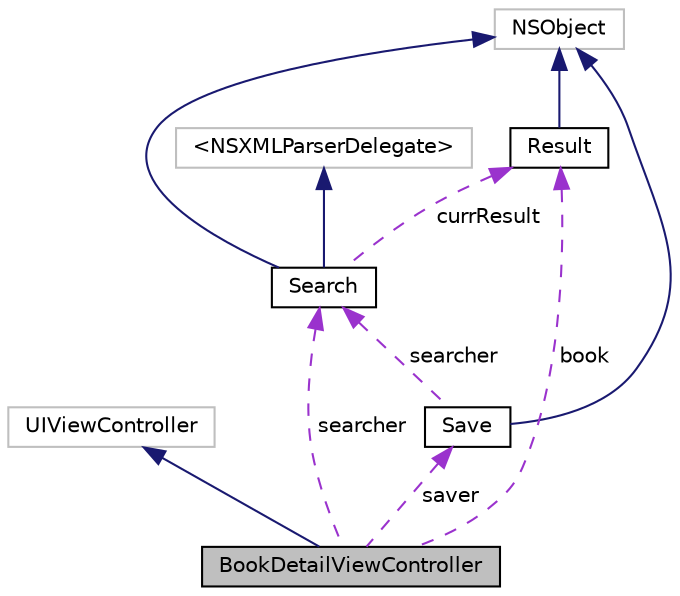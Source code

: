 digraph "BookDetailViewController"
{
  edge [fontname="Helvetica",fontsize="10",labelfontname="Helvetica",labelfontsize="10"];
  node [fontname="Helvetica",fontsize="10",shape=record];
  Node1 [label="BookDetailViewController",height=0.2,width=0.4,color="black", fillcolor="grey75", style="filled", fontcolor="black"];
  Node2 -> Node1 [dir="back",color="midnightblue",fontsize="10",style="solid"];
  Node2 [label="UIViewController",height=0.2,width=0.4,color="grey75", fillcolor="white", style="filled"];
  Node3 -> Node1 [dir="back",color="darkorchid3",fontsize="10",style="dashed",label=" searcher" ];
  Node3 [label="Search",height=0.2,width=0.4,color="black", fillcolor="white", style="filled",URL="$interface_search.html"];
  Node4 -> Node3 [dir="back",color="midnightblue",fontsize="10",style="solid"];
  Node4 [label="NSObject",height=0.2,width=0.4,color="grey75", fillcolor="white", style="filled"];
  Node5 -> Node3 [dir="back",color="midnightblue",fontsize="10",style="solid"];
  Node5 [label="\<NSXMLParserDelegate\>",height=0.2,width=0.4,color="grey75", fillcolor="white", style="filled"];
  Node6 -> Node3 [dir="back",color="darkorchid3",fontsize="10",style="dashed",label=" currResult" ];
  Node6 [label="Result",height=0.2,width=0.4,color="black", fillcolor="white", style="filled",URL="$interface_result.html"];
  Node4 -> Node6 [dir="back",color="midnightblue",fontsize="10",style="solid"];
  Node6 -> Node1 [dir="back",color="darkorchid3",fontsize="10",style="dashed",label=" book" ];
  Node7 -> Node1 [dir="back",color="darkorchid3",fontsize="10",style="dashed",label=" saver" ];
  Node7 [label="Save",height=0.2,width=0.4,color="black", fillcolor="white", style="filled",URL="$interface_save.html"];
  Node4 -> Node7 [dir="back",color="midnightblue",fontsize="10",style="solid"];
  Node3 -> Node7 [dir="back",color="darkorchid3",fontsize="10",style="dashed",label=" searcher" ];
}
